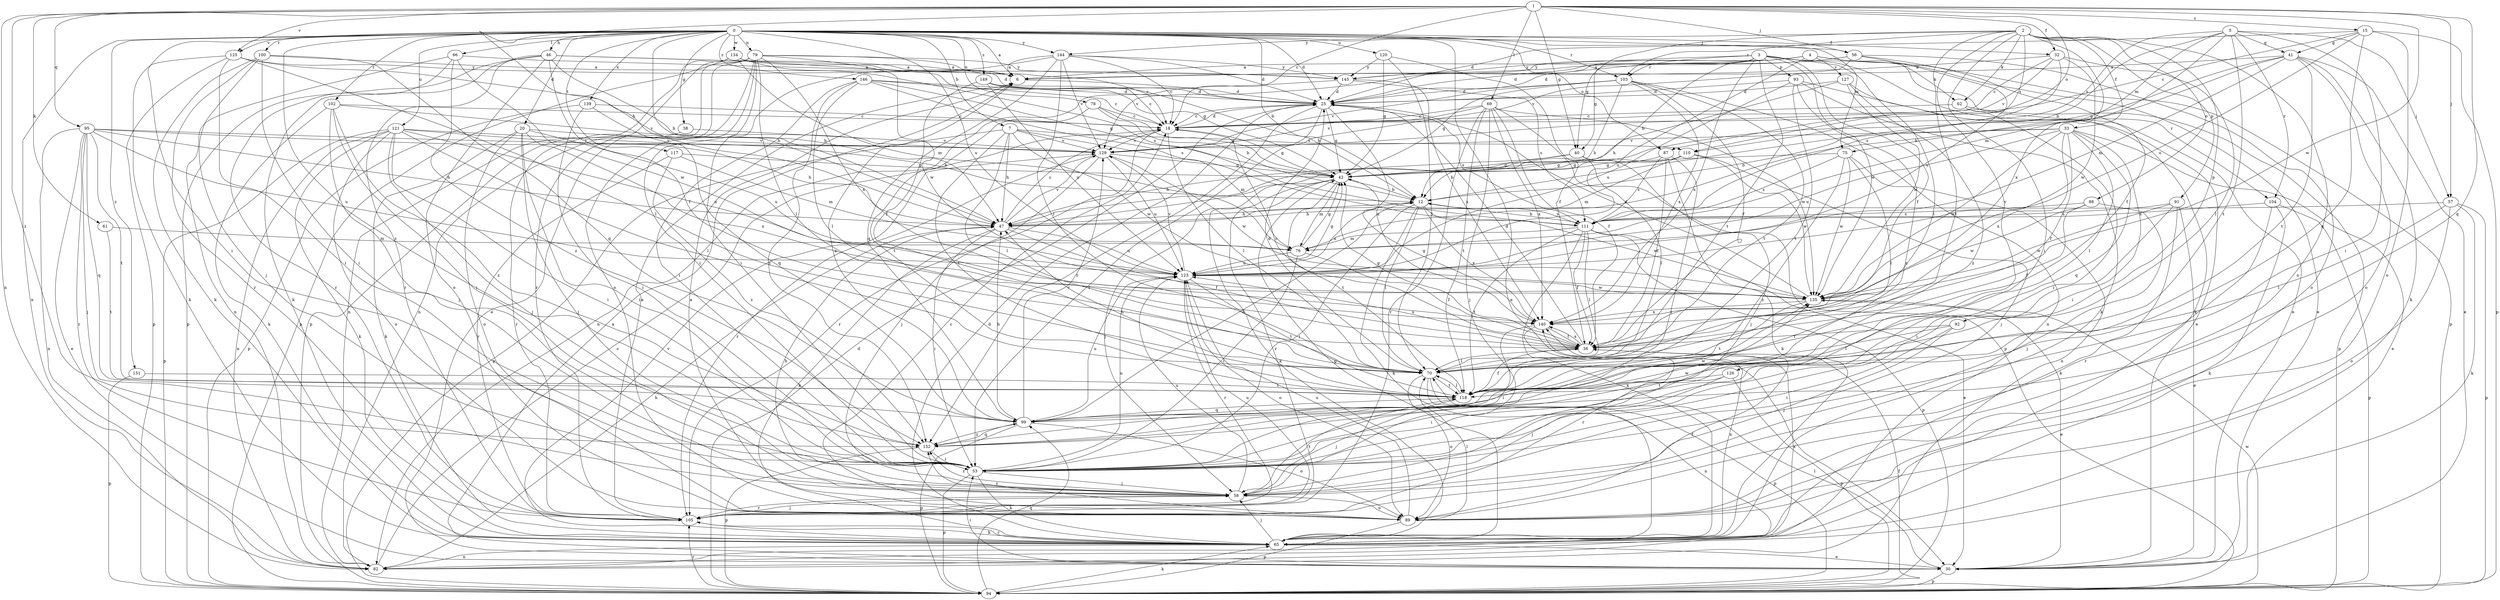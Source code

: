strict digraph  {
0;
1;
2;
3;
4;
5;
6;
7;
12;
15;
18;
20;
25;
30;
32;
33;
36;
38;
40;
41;
42;
46;
47;
53;
56;
57;
58;
61;
62;
65;
66;
69;
70;
75;
76;
78;
79;
82;
87;
88;
89;
91;
92;
93;
94;
95;
99;
100;
102;
103;
104;
105;
110;
111;
117;
118;
120;
121;
123;
125;
126;
127;
129;
134;
135;
139;
140;
144;
145;
146;
149;
151;
152;
0 -> 6  [label=a];
0 -> 7  [label=b];
0 -> 12  [label=b];
0 -> 20  [label=d];
0 -> 25  [label=d];
0 -> 30  [label=e];
0 -> 32  [label=f];
0 -> 38  [label=g];
0 -> 46  [label=h];
0 -> 47  [label=h];
0 -> 53  [label=i];
0 -> 56  [label=j];
0 -> 66  [label=l];
0 -> 75  [label=m];
0 -> 78  [label=n];
0 -> 79  [label=n];
0 -> 82  [label=n];
0 -> 87  [label=o];
0 -> 100  [label=r];
0 -> 102  [label=r];
0 -> 103  [label=r];
0 -> 117  [label=t];
0 -> 120  [label=u];
0 -> 121  [label=u];
0 -> 123  [label=u];
0 -> 125  [label=v];
0 -> 134  [label=w];
0 -> 139  [label=x];
0 -> 144  [label=y];
0 -> 146  [label=z];
0 -> 149  [label=z];
0 -> 151  [label=z];
0 -> 152  [label=z];
1 -> 15  [label=c];
1 -> 18  [label=c];
1 -> 32  [label=f];
1 -> 40  [label=g];
1 -> 47  [label=h];
1 -> 56  [label=j];
1 -> 57  [label=j];
1 -> 61  [label=k];
1 -> 69  [label=l];
1 -> 82  [label=n];
1 -> 87  [label=o];
1 -> 95  [label=q];
1 -> 99  [label=q];
1 -> 125  [label=v];
1 -> 135  [label=w];
1 -> 152  [label=z];
2 -> 33  [label=f];
2 -> 40  [label=g];
2 -> 53  [label=i];
2 -> 62  [label=k];
2 -> 88  [label=o];
2 -> 89  [label=o];
2 -> 91  [label=p];
2 -> 92  [label=p];
2 -> 103  [label=r];
2 -> 110  [label=s];
2 -> 118  [label=t];
2 -> 126  [label=v];
2 -> 140  [label=x];
2 -> 144  [label=y];
3 -> 12  [label=b];
3 -> 25  [label=d];
3 -> 30  [label=e];
3 -> 36  [label=f];
3 -> 40  [label=g];
3 -> 70  [label=l];
3 -> 93  [label=p];
3 -> 103  [label=r];
3 -> 104  [label=r];
3 -> 118  [label=t];
3 -> 135  [label=w];
3 -> 140  [label=x];
3 -> 145  [label=y];
4 -> 6  [label=a];
4 -> 30  [label=e];
4 -> 62  [label=k];
4 -> 94  [label=p];
4 -> 123  [label=u];
4 -> 127  [label=v];
4 -> 129  [label=v];
4 -> 145  [label=y];
5 -> 12  [label=b];
5 -> 41  [label=g];
5 -> 53  [label=i];
5 -> 57  [label=j];
5 -> 75  [label=m];
5 -> 76  [label=m];
5 -> 104  [label=r];
5 -> 110  [label=s];
5 -> 118  [label=t];
6 -> 25  [label=d];
7 -> 47  [label=h];
7 -> 70  [label=l];
7 -> 76  [label=m];
7 -> 94  [label=p];
7 -> 110  [label=s];
7 -> 118  [label=t];
7 -> 129  [label=v];
7 -> 135  [label=w];
12 -> 47  [label=h];
12 -> 53  [label=i];
12 -> 65  [label=k];
12 -> 70  [label=l];
12 -> 111  [label=s];
12 -> 123  [label=u];
12 -> 135  [label=w];
12 -> 140  [label=x];
15 -> 18  [label=c];
15 -> 25  [label=d];
15 -> 41  [label=g];
15 -> 89  [label=o];
15 -> 94  [label=p];
15 -> 99  [label=q];
15 -> 123  [label=u];
18 -> 25  [label=d];
18 -> 42  [label=g];
18 -> 70  [label=l];
18 -> 105  [label=r];
18 -> 129  [label=v];
20 -> 53  [label=i];
20 -> 58  [label=j];
20 -> 65  [label=k];
20 -> 89  [label=o];
20 -> 123  [label=u];
20 -> 129  [label=v];
20 -> 140  [label=x];
25 -> 18  [label=c];
25 -> 42  [label=g];
25 -> 53  [label=i];
25 -> 111  [label=s];
25 -> 140  [label=x];
25 -> 152  [label=z];
30 -> 6  [label=a];
30 -> 53  [label=i];
30 -> 70  [label=l];
30 -> 94  [label=p];
32 -> 6  [label=a];
32 -> 18  [label=c];
32 -> 70  [label=l];
32 -> 111  [label=s];
32 -> 129  [label=v];
32 -> 135  [label=w];
33 -> 12  [label=b];
33 -> 30  [label=e];
33 -> 36  [label=f];
33 -> 53  [label=i];
33 -> 70  [label=l];
33 -> 99  [label=q];
33 -> 123  [label=u];
33 -> 129  [label=v];
33 -> 135  [label=w];
33 -> 140  [label=x];
36 -> 18  [label=c];
36 -> 25  [label=d];
36 -> 42  [label=g];
36 -> 70  [label=l];
36 -> 123  [label=u];
36 -> 140  [label=x];
38 -> 105  [label=r];
38 -> 129  [label=v];
40 -> 42  [label=g];
40 -> 47  [label=h];
40 -> 58  [label=j];
40 -> 70  [label=l];
41 -> 6  [label=a];
41 -> 30  [label=e];
41 -> 42  [label=g];
41 -> 47  [label=h];
41 -> 65  [label=k];
41 -> 76  [label=m];
41 -> 89  [label=o];
41 -> 118  [label=t];
42 -> 12  [label=b];
42 -> 58  [label=j];
42 -> 65  [label=k];
42 -> 76  [label=m];
42 -> 105  [label=r];
42 -> 118  [label=t];
46 -> 6  [label=a];
46 -> 25  [label=d];
46 -> 36  [label=f];
46 -> 47  [label=h];
46 -> 65  [label=k];
46 -> 89  [label=o];
46 -> 94  [label=p];
46 -> 105  [label=r];
47 -> 18  [label=c];
47 -> 36  [label=f];
47 -> 53  [label=i];
47 -> 65  [label=k];
47 -> 123  [label=u];
47 -> 129  [label=v];
53 -> 58  [label=j];
53 -> 65  [label=k];
53 -> 94  [label=p];
53 -> 123  [label=u];
56 -> 6  [label=a];
56 -> 25  [label=d];
56 -> 36  [label=f];
56 -> 89  [label=o];
56 -> 123  [label=u];
56 -> 129  [label=v];
57 -> 47  [label=h];
57 -> 65  [label=k];
57 -> 70  [label=l];
57 -> 89  [label=o];
57 -> 94  [label=p];
58 -> 47  [label=h];
58 -> 89  [label=o];
58 -> 105  [label=r];
58 -> 118  [label=t];
58 -> 123  [label=u];
58 -> 152  [label=z];
61 -> 76  [label=m];
61 -> 118  [label=t];
62 -> 18  [label=c];
62 -> 53  [label=i];
62 -> 94  [label=p];
65 -> 25  [label=d];
65 -> 30  [label=e];
65 -> 42  [label=g];
65 -> 58  [label=j];
65 -> 82  [label=n];
65 -> 105  [label=r];
65 -> 129  [label=v];
65 -> 140  [label=x];
66 -> 6  [label=a];
66 -> 82  [label=n];
66 -> 105  [label=r];
66 -> 135  [label=w];
66 -> 152  [label=z];
69 -> 18  [label=c];
69 -> 36  [label=f];
69 -> 58  [label=j];
69 -> 94  [label=p];
69 -> 105  [label=r];
69 -> 118  [label=t];
69 -> 129  [label=v];
69 -> 135  [label=w];
69 -> 140  [label=x];
70 -> 25  [label=d];
70 -> 82  [label=n];
70 -> 89  [label=o];
70 -> 94  [label=p];
70 -> 118  [label=t];
75 -> 42  [label=g];
75 -> 70  [label=l];
75 -> 82  [label=n];
75 -> 111  [label=s];
75 -> 135  [label=w];
75 -> 152  [label=z];
76 -> 36  [label=f];
76 -> 42  [label=g];
76 -> 53  [label=i];
76 -> 123  [label=u];
78 -> 12  [label=b];
78 -> 18  [label=c];
78 -> 42  [label=g];
78 -> 118  [label=t];
79 -> 18  [label=c];
79 -> 30  [label=e];
79 -> 53  [label=i];
79 -> 70  [label=l];
79 -> 82  [label=n];
79 -> 89  [label=o];
79 -> 94  [label=p];
79 -> 105  [label=r];
79 -> 135  [label=w];
79 -> 140  [label=x];
79 -> 145  [label=y];
82 -> 18  [label=c];
82 -> 47  [label=h];
82 -> 140  [label=x];
87 -> 36  [label=f];
87 -> 42  [label=g];
87 -> 53  [label=i];
87 -> 65  [label=k];
87 -> 111  [label=s];
88 -> 36  [label=f];
88 -> 58  [label=j];
88 -> 111  [label=s];
88 -> 135  [label=w];
89 -> 6  [label=a];
89 -> 18  [label=c];
89 -> 36  [label=f];
89 -> 70  [label=l];
89 -> 94  [label=p];
89 -> 123  [label=u];
89 -> 152  [label=z];
91 -> 30  [label=e];
91 -> 53  [label=i];
91 -> 65  [label=k];
91 -> 111  [label=s];
91 -> 135  [label=w];
92 -> 36  [label=f];
92 -> 53  [label=i];
92 -> 58  [label=j];
92 -> 70  [label=l];
93 -> 25  [label=d];
93 -> 30  [label=e];
93 -> 65  [label=k];
93 -> 118  [label=t];
93 -> 123  [label=u];
93 -> 152  [label=z];
94 -> 25  [label=d];
94 -> 36  [label=f];
94 -> 65  [label=k];
94 -> 99  [label=q];
94 -> 105  [label=r];
94 -> 135  [label=w];
95 -> 12  [label=b];
95 -> 30  [label=e];
95 -> 47  [label=h];
95 -> 58  [label=j];
95 -> 82  [label=n];
95 -> 99  [label=q];
95 -> 105  [label=r];
95 -> 118  [label=t];
95 -> 123  [label=u];
95 -> 129  [label=v];
99 -> 6  [label=a];
99 -> 12  [label=b];
99 -> 47  [label=h];
99 -> 89  [label=o];
99 -> 94  [label=p];
99 -> 123  [label=u];
99 -> 129  [label=v];
99 -> 135  [label=w];
99 -> 152  [label=z];
100 -> 6  [label=a];
100 -> 53  [label=i];
100 -> 58  [label=j];
100 -> 65  [label=k];
100 -> 99  [label=q];
100 -> 105  [label=r];
102 -> 18  [label=c];
102 -> 53  [label=i];
102 -> 58  [label=j];
102 -> 65  [label=k];
102 -> 129  [label=v];
102 -> 152  [label=z];
103 -> 25  [label=d];
103 -> 36  [label=f];
103 -> 42  [label=g];
103 -> 47  [label=h];
103 -> 82  [label=n];
103 -> 118  [label=t];
103 -> 129  [label=v];
103 -> 140  [label=x];
104 -> 65  [label=k];
104 -> 94  [label=p];
104 -> 105  [label=r];
104 -> 111  [label=s];
105 -> 6  [label=a];
105 -> 58  [label=j];
105 -> 65  [label=k];
105 -> 123  [label=u];
110 -> 12  [label=b];
110 -> 42  [label=g];
110 -> 58  [label=j];
110 -> 76  [label=m];
110 -> 135  [label=w];
111 -> 12  [label=b];
111 -> 30  [label=e];
111 -> 36  [label=f];
111 -> 65  [label=k];
111 -> 70  [label=l];
111 -> 76  [label=m];
111 -> 94  [label=p];
111 -> 118  [label=t];
117 -> 42  [label=g];
117 -> 76  [label=m];
117 -> 105  [label=r];
117 -> 152  [label=z];
118 -> 36  [label=f];
118 -> 47  [label=h];
118 -> 58  [label=j];
118 -> 70  [label=l];
118 -> 99  [label=q];
120 -> 36  [label=f];
120 -> 42  [label=g];
120 -> 70  [label=l];
120 -> 145  [label=y];
121 -> 47  [label=h];
121 -> 53  [label=i];
121 -> 58  [label=j];
121 -> 65  [label=k];
121 -> 70  [label=l];
121 -> 82  [label=n];
121 -> 89  [label=o];
121 -> 94  [label=p];
121 -> 123  [label=u];
121 -> 129  [label=v];
123 -> 42  [label=g];
123 -> 89  [label=o];
123 -> 105  [label=r];
123 -> 118  [label=t];
123 -> 129  [label=v];
123 -> 135  [label=w];
125 -> 47  [label=h];
125 -> 53  [label=i];
125 -> 65  [label=k];
125 -> 70  [label=l];
125 -> 94  [label=p];
125 -> 145  [label=y];
126 -> 53  [label=i];
126 -> 58  [label=j];
126 -> 94  [label=p];
126 -> 118  [label=t];
127 -> 25  [label=d];
127 -> 47  [label=h];
127 -> 65  [label=k];
127 -> 135  [label=w];
127 -> 152  [label=z];
129 -> 42  [label=g];
129 -> 58  [label=j];
129 -> 105  [label=r];
129 -> 123  [label=u];
129 -> 135  [label=w];
134 -> 6  [label=a];
134 -> 42  [label=g];
134 -> 76  [label=m];
134 -> 82  [label=n];
134 -> 94  [label=p];
134 -> 111  [label=s];
135 -> 25  [label=d];
135 -> 30  [label=e];
135 -> 118  [label=t];
135 -> 140  [label=x];
139 -> 18  [label=c];
139 -> 53  [label=i];
139 -> 94  [label=p];
139 -> 99  [label=q];
140 -> 36  [label=f];
140 -> 42  [label=g];
140 -> 53  [label=i];
140 -> 105  [label=r];
144 -> 6  [label=a];
144 -> 18  [label=c];
144 -> 25  [label=d];
144 -> 53  [label=i];
144 -> 70  [label=l];
144 -> 99  [label=q];
144 -> 129  [label=v];
144 -> 145  [label=y];
145 -> 25  [label=d];
145 -> 82  [label=n];
145 -> 111  [label=s];
145 -> 140  [label=x];
146 -> 18  [label=c];
146 -> 25  [label=d];
146 -> 42  [label=g];
146 -> 53  [label=i];
146 -> 70  [label=l];
146 -> 111  [label=s];
146 -> 152  [label=z];
149 -> 12  [label=b];
149 -> 18  [label=c];
149 -> 25  [label=d];
149 -> 36  [label=f];
149 -> 123  [label=u];
151 -> 94  [label=p];
151 -> 118  [label=t];
152 -> 53  [label=i];
152 -> 94  [label=p];
152 -> 99  [label=q];
152 -> 135  [label=w];
}
